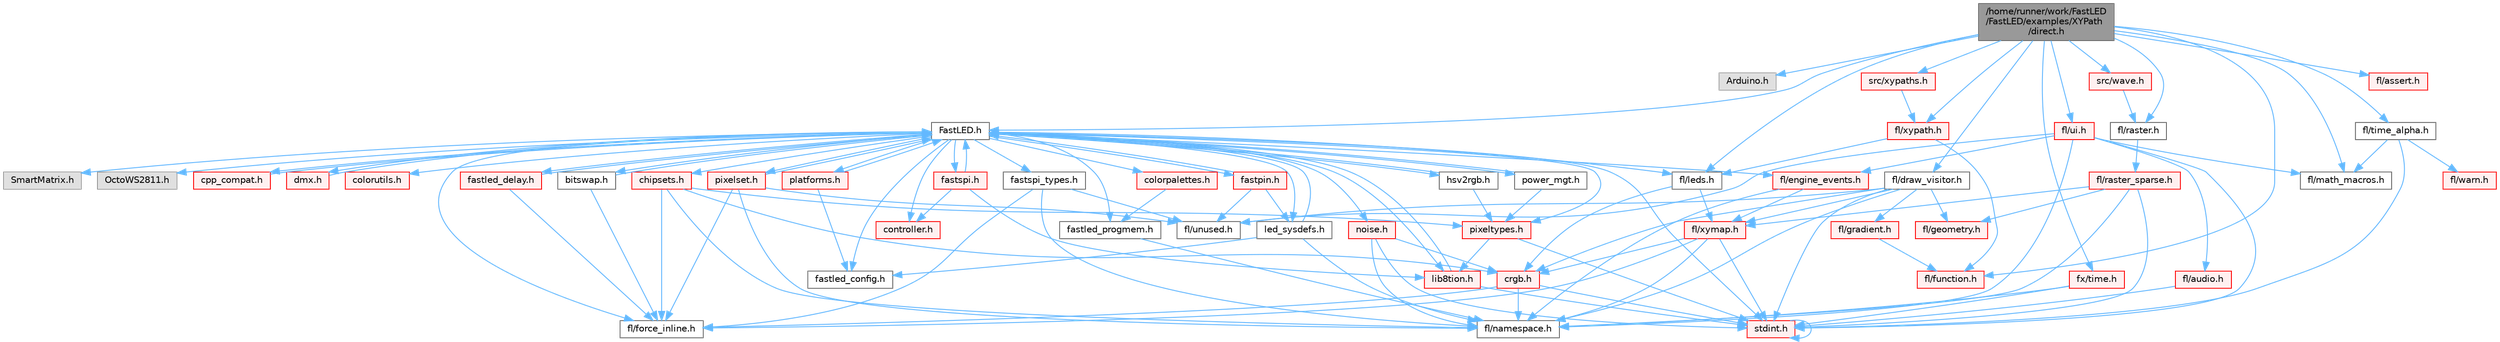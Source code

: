 digraph "/home/runner/work/FastLED/FastLED/examples/XYPath/direct.h"
{
 // INTERACTIVE_SVG=YES
 // LATEX_PDF_SIZE
  bgcolor="transparent";
  edge [fontname=Helvetica,fontsize=10,labelfontname=Helvetica,labelfontsize=10];
  node [fontname=Helvetica,fontsize=10,shape=box,height=0.2,width=0.4];
  Node1 [id="Node000001",label="/home/runner/work/FastLED\l/FastLED/examples/XYPath\l/direct.h",height=0.2,width=0.4,color="gray40", fillcolor="grey60", style="filled", fontcolor="black",tooltip=" "];
  Node1 -> Node2 [id="edge1_Node000001_Node000002",color="steelblue1",style="solid",tooltip=" "];
  Node2 [id="Node000002",label="Arduino.h",height=0.2,width=0.4,color="grey60", fillcolor="#E0E0E0", style="filled",tooltip=" "];
  Node1 -> Node3 [id="edge2_Node000001_Node000003",color="steelblue1",style="solid",tooltip=" "];
  Node3 [id="Node000003",label="FastLED.h",height=0.2,width=0.4,color="grey40", fillcolor="white", style="filled",URL="$db/d97/_fast_l_e_d_8h.html",tooltip="central include file for FastLED, defines the CFastLED class/object"];
  Node3 -> Node4 [id="edge3_Node000003_Node000004",color="steelblue1",style="solid",tooltip=" "];
  Node4 [id="Node000004",label="stdint.h",height=0.2,width=0.4,color="red", fillcolor="#FFF0F0", style="filled",URL="$df/dd8/stdint_8h.html",tooltip=" "];
  Node4 -> Node4 [id="edge4_Node000004_Node000004",color="steelblue1",style="solid",tooltip=" "];
  Node3 -> Node6 [id="edge5_Node000003_Node000006",color="steelblue1",style="solid",tooltip=" "];
  Node6 [id="Node000006",label="SmartMatrix.h",height=0.2,width=0.4,color="grey60", fillcolor="#E0E0E0", style="filled",tooltip=" "];
  Node3 -> Node7 [id="edge6_Node000003_Node000007",color="steelblue1",style="solid",tooltip=" "];
  Node7 [id="Node000007",label="OctoWS2811.h",height=0.2,width=0.4,color="grey60", fillcolor="#E0E0E0", style="filled",tooltip=" "];
  Node3 -> Node8 [id="edge7_Node000003_Node000008",color="steelblue1",style="solid",tooltip=" "];
  Node8 [id="Node000008",label="fl/force_inline.h",height=0.2,width=0.4,color="grey40", fillcolor="white", style="filled",URL="$d4/d64/force__inline_8h.html",tooltip=" "];
  Node3 -> Node9 [id="edge8_Node000003_Node000009",color="steelblue1",style="solid",tooltip=" "];
  Node9 [id="Node000009",label="cpp_compat.h",height=0.2,width=0.4,color="red", fillcolor="#FFF0F0", style="filled",URL="$d9/d13/cpp__compat_8h.html",tooltip="Compatibility functions based on C++ version."];
  Node9 -> Node3 [id="edge9_Node000009_Node000003",color="steelblue1",style="solid",tooltip=" "];
  Node3 -> Node11 [id="edge10_Node000003_Node000011",color="steelblue1",style="solid",tooltip=" "];
  Node11 [id="Node000011",label="fastled_config.h",height=0.2,width=0.4,color="grey40", fillcolor="white", style="filled",URL="$d5/d11/fastled__config_8h.html",tooltip="Contains definitions that can be used to configure FastLED at compile time."];
  Node3 -> Node12 [id="edge11_Node000003_Node000012",color="steelblue1",style="solid",tooltip=" "];
  Node12 [id="Node000012",label="led_sysdefs.h",height=0.2,width=0.4,color="grey40", fillcolor="white", style="filled",URL="$d9/d3e/led__sysdefs_8h.html",tooltip="Determines which platform system definitions to include."];
  Node12 -> Node3 [id="edge12_Node000012_Node000003",color="steelblue1",style="solid",tooltip=" "];
  Node12 -> Node11 [id="edge13_Node000012_Node000011",color="steelblue1",style="solid",tooltip=" "];
  Node12 -> Node13 [id="edge14_Node000012_Node000013",color="steelblue1",style="solid",tooltip=" "];
  Node13 [id="Node000013",label="fl/namespace.h",height=0.2,width=0.4,color="grey40", fillcolor="white", style="filled",URL="$df/d2a/namespace_8h.html",tooltip="Implements the FastLED namespace macros."];
  Node3 -> Node14 [id="edge15_Node000003_Node000014",color="steelblue1",style="solid",tooltip=" "];
  Node14 [id="Node000014",label="fastled_delay.h",height=0.2,width=0.4,color="red", fillcolor="#FFF0F0", style="filled",URL="$d0/da8/fastled__delay_8h.html",tooltip="Utility functions and classes for managing delay cycles."];
  Node14 -> Node3 [id="edge16_Node000014_Node000003",color="steelblue1",style="solid",tooltip=" "];
  Node14 -> Node8 [id="edge17_Node000014_Node000008",color="steelblue1",style="solid",tooltip=" "];
  Node3 -> Node16 [id="edge18_Node000003_Node000016",color="steelblue1",style="solid",tooltip=" "];
  Node16 [id="Node000016",label="bitswap.h",height=0.2,width=0.4,color="grey40", fillcolor="white", style="filled",URL="$de/ded/bitswap_8h.html",tooltip="Functions for doing a rotation of bits/bytes used by parallel output."];
  Node16 -> Node3 [id="edge19_Node000016_Node000003",color="steelblue1",style="solid",tooltip=" "];
  Node16 -> Node8 [id="edge20_Node000016_Node000008",color="steelblue1",style="solid",tooltip=" "];
  Node3 -> Node17 [id="edge21_Node000003_Node000017",color="steelblue1",style="solid",tooltip=" "];
  Node17 [id="Node000017",label="controller.h",height=0.2,width=0.4,color="red", fillcolor="#FFF0F0", style="filled",URL="$d2/dd9/controller_8h.html",tooltip="deprecated: base definitions used by led controllers for writing out led data"];
  Node3 -> Node69 [id="edge22_Node000003_Node000069",color="steelblue1",style="solid",tooltip=" "];
  Node69 [id="Node000069",label="fastpin.h",height=0.2,width=0.4,color="red", fillcolor="#FFF0F0", style="filled",URL="$db/d65/fastpin_8h.html",tooltip="Class base definitions for defining fast pin access."];
  Node69 -> Node3 [id="edge23_Node000069_Node000003",color="steelblue1",style="solid",tooltip=" "];
  Node69 -> Node12 [id="edge24_Node000069_Node000012",color="steelblue1",style="solid",tooltip=" "];
  Node69 -> Node56 [id="edge25_Node000069_Node000056",color="steelblue1",style="solid",tooltip=" "];
  Node56 [id="Node000056",label="fl/unused.h",height=0.2,width=0.4,color="grey40", fillcolor="white", style="filled",URL="$d8/d4b/unused_8h.html",tooltip=" "];
  Node3 -> Node70 [id="edge26_Node000003_Node000070",color="steelblue1",style="solid",tooltip=" "];
  Node70 [id="Node000070",label="fastspi_types.h",height=0.2,width=0.4,color="grey40", fillcolor="white", style="filled",URL="$d2/ddb/fastspi__types_8h.html",tooltip="Data types and constants used by SPI interfaces."];
  Node70 -> Node8 [id="edge27_Node000070_Node000008",color="steelblue1",style="solid",tooltip=" "];
  Node70 -> Node13 [id="edge28_Node000070_Node000013",color="steelblue1",style="solid",tooltip=" "];
  Node70 -> Node56 [id="edge29_Node000070_Node000056",color="steelblue1",style="solid",tooltip=" "];
  Node3 -> Node71 [id="edge30_Node000003_Node000071",color="steelblue1",style="solid",tooltip=" "];
  Node71 [id="Node000071",label="dmx.h",height=0.2,width=0.4,color="red", fillcolor="#FFF0F0", style="filled",URL="$d3/de1/dmx_8h.html",tooltip="Defines the DMX512-based LED controllers."];
  Node71 -> Node3 [id="edge31_Node000071_Node000003",color="steelblue1",style="solid",tooltip=" "];
  Node3 -> Node74 [id="edge32_Node000003_Node000074",color="steelblue1",style="solid",tooltip=" "];
  Node74 [id="Node000074",label="platforms.h",height=0.2,width=0.4,color="red", fillcolor="#FFF0F0", style="filled",URL="$da/dc9/platforms_8h.html",tooltip="Determines which platforms headers to include."];
  Node74 -> Node3 [id="edge33_Node000074_Node000003",color="steelblue1",style="solid",tooltip=" "];
  Node74 -> Node11 [id="edge34_Node000074_Node000011",color="steelblue1",style="solid",tooltip=" "];
  Node3 -> Node76 [id="edge35_Node000003_Node000076",color="steelblue1",style="solid",tooltip=" "];
  Node76 [id="Node000076",label="fastled_progmem.h",height=0.2,width=0.4,color="grey40", fillcolor="white", style="filled",URL="$df/dab/fastled__progmem_8h.html",tooltip="Wrapper definitions to allow seamless use of PROGMEM in environments that have it."];
  Node76 -> Node13 [id="edge36_Node000076_Node000013",color="steelblue1",style="solid",tooltip=" "];
  Node3 -> Node20 [id="edge37_Node000003_Node000020",color="steelblue1",style="solid",tooltip=" "];
  Node20 [id="Node000020",label="lib8tion.h",height=0.2,width=0.4,color="red", fillcolor="#FFF0F0", style="filled",URL="$df/da5/lib8tion_8h.html",tooltip="Fast, efficient 8-bit math functions specifically designed for high-performance LED programming."];
  Node20 -> Node3 [id="edge38_Node000020_Node000003",color="steelblue1",style="solid",tooltip=" "];
  Node20 -> Node4 [id="edge39_Node000020_Node000004",color="steelblue1",style="solid",tooltip=" "];
  Node3 -> Node19 [id="edge40_Node000003_Node000019",color="steelblue1",style="solid",tooltip=" "];
  Node19 [id="Node000019",label="pixeltypes.h",height=0.2,width=0.4,color="red", fillcolor="#FFF0F0", style="filled",URL="$d2/dba/pixeltypes_8h.html",tooltip="Includes defintions for RGB and HSV pixels."];
  Node19 -> Node4 [id="edge41_Node000019_Node000004",color="steelblue1",style="solid",tooltip=" "];
  Node19 -> Node20 [id="edge42_Node000019_Node000020",color="steelblue1",style="solid",tooltip=" "];
  Node3 -> Node77 [id="edge43_Node000003_Node000077",color="steelblue1",style="solid",tooltip=" "];
  Node77 [id="Node000077",label="hsv2rgb.h",height=0.2,width=0.4,color="grey40", fillcolor="white", style="filled",URL="$de/d9a/hsv2rgb_8h.html",tooltip="Functions to convert from the HSV colorspace to the RGB colorspace."];
  Node77 -> Node3 [id="edge44_Node000077_Node000003",color="steelblue1",style="solid",tooltip=" "];
  Node77 -> Node19 [id="edge45_Node000077_Node000019",color="steelblue1",style="solid",tooltip=" "];
  Node3 -> Node78 [id="edge46_Node000003_Node000078",color="steelblue1",style="solid",tooltip=" "];
  Node78 [id="Node000078",label="colorutils.h",height=0.2,width=0.4,color="red", fillcolor="#FFF0F0", style="filled",URL="$d1/dfb/colorutils_8h.html",tooltip=" "];
  Node3 -> Node84 [id="edge47_Node000003_Node000084",color="steelblue1",style="solid",tooltip=" "];
  Node84 [id="Node000084",label="pixelset.h",height=0.2,width=0.4,color="red", fillcolor="#FFF0F0", style="filled",URL="$d4/d46/pixelset_8h.html",tooltip="Declares classes for managing logical groups of LEDs."];
  Node84 -> Node8 [id="edge48_Node000084_Node000008",color="steelblue1",style="solid",tooltip=" "];
  Node84 -> Node13 [id="edge49_Node000084_Node000013",color="steelblue1",style="solid",tooltip=" "];
  Node84 -> Node56 [id="edge50_Node000084_Node000056",color="steelblue1",style="solid",tooltip=" "];
  Node84 -> Node3 [id="edge51_Node000084_Node000003",color="steelblue1",style="solid",tooltip=" "];
  Node3 -> Node86 [id="edge52_Node000003_Node000086",color="steelblue1",style="solid",tooltip=" "];
  Node86 [id="Node000086",label="colorpalettes.h",height=0.2,width=0.4,color="red", fillcolor="#FFF0F0", style="filled",URL="$dc/dcc/colorpalettes_8h.html",tooltip="Declarations for the predefined color palettes supplied by FastLED."];
  Node86 -> Node76 [id="edge53_Node000086_Node000076",color="steelblue1",style="solid",tooltip=" "];
  Node3 -> Node87 [id="edge54_Node000003_Node000087",color="steelblue1",style="solid",tooltip=" "];
  Node87 [id="Node000087",label="noise.h",height=0.2,width=0.4,color="red", fillcolor="#FFF0F0", style="filled",URL="$d1/d31/noise_8h.html",tooltip="Functions to generate and fill arrays with noise."];
  Node87 -> Node4 [id="edge55_Node000087_Node000004",color="steelblue1",style="solid",tooltip=" "];
  Node87 -> Node42 [id="edge56_Node000087_Node000042",color="steelblue1",style="solid",tooltip=" "];
  Node42 [id="Node000042",label="crgb.h",height=0.2,width=0.4,color="red", fillcolor="#FFF0F0", style="filled",URL="$db/dd1/crgb_8h.html",tooltip="Defines the red, green, and blue (RGB) pixel struct."];
  Node42 -> Node4 [id="edge57_Node000042_Node000004",color="steelblue1",style="solid",tooltip=" "];
  Node42 -> Node13 [id="edge58_Node000042_Node000013",color="steelblue1",style="solid",tooltip=" "];
  Node42 -> Node8 [id="edge59_Node000042_Node000008",color="steelblue1",style="solid",tooltip=" "];
  Node87 -> Node13 [id="edge60_Node000087_Node000013",color="steelblue1",style="solid",tooltip=" "];
  Node3 -> Node88 [id="edge61_Node000003_Node000088",color="steelblue1",style="solid",tooltip=" "];
  Node88 [id="Node000088",label="power_mgt.h",height=0.2,width=0.4,color="grey40", fillcolor="white", style="filled",URL="$dc/d5b/power__mgt_8h.html",tooltip="Functions to limit the power used by FastLED."];
  Node88 -> Node3 [id="edge62_Node000088_Node000003",color="steelblue1",style="solid",tooltip=" "];
  Node88 -> Node19 [id="edge63_Node000088_Node000019",color="steelblue1",style="solid",tooltip=" "];
  Node3 -> Node89 [id="edge64_Node000003_Node000089",color="steelblue1",style="solid",tooltip=" "];
  Node89 [id="Node000089",label="fastspi.h",height=0.2,width=0.4,color="red", fillcolor="#FFF0F0", style="filled",URL="$d6/ddc/fastspi_8h.html",tooltip="Serial peripheral interface (SPI) definitions per platform."];
  Node89 -> Node3 [id="edge65_Node000089_Node000003",color="steelblue1",style="solid",tooltip=" "];
  Node89 -> Node17 [id="edge66_Node000089_Node000017",color="steelblue1",style="solid",tooltip=" "];
  Node89 -> Node20 [id="edge67_Node000089_Node000020",color="steelblue1",style="solid",tooltip=" "];
  Node3 -> Node91 [id="edge68_Node000003_Node000091",color="steelblue1",style="solid",tooltip=" "];
  Node91 [id="Node000091",label="chipsets.h",height=0.2,width=0.4,color="red", fillcolor="#FFF0F0", style="filled",URL="$db/d66/chipsets_8h.html",tooltip="Contains the bulk of the definitions for the various LED chipsets supported."];
  Node91 -> Node19 [id="edge69_Node000091_Node000019",color="steelblue1",style="solid",tooltip=" "];
  Node91 -> Node8 [id="edge70_Node000091_Node000008",color="steelblue1",style="solid",tooltip=" "];
  Node91 -> Node42 [id="edge71_Node000091_Node000042",color="steelblue1",style="solid",tooltip=" "];
  Node91 -> Node13 [id="edge72_Node000091_Node000013",color="steelblue1",style="solid",tooltip=" "];
  Node3 -> Node57 [id="edge73_Node000003_Node000057",color="steelblue1",style="solid",tooltip=" "];
  Node57 [id="Node000057",label="fl/engine_events.h",height=0.2,width=0.4,color="red", fillcolor="#FFF0F0", style="filled",URL="$db/dc0/engine__events_8h.html",tooltip=" "];
  Node57 -> Node13 [id="edge74_Node000057_Node000013",color="steelblue1",style="solid",tooltip=" "];
  Node57 -> Node66 [id="edge75_Node000057_Node000066",color="steelblue1",style="solid",tooltip=" "];
  Node66 [id="Node000066",label="fl/xymap.h",height=0.2,width=0.4,color="red", fillcolor="#FFF0F0", style="filled",URL="$da/d61/xymap_8h.html",tooltip=" "];
  Node66 -> Node4 [id="edge76_Node000066_Node000004",color="steelblue1",style="solid",tooltip=" "];
  Node66 -> Node42 [id="edge77_Node000066_Node000042",color="steelblue1",style="solid",tooltip=" "];
  Node66 -> Node8 [id="edge78_Node000066_Node000008",color="steelblue1",style="solid",tooltip=" "];
  Node66 -> Node13 [id="edge79_Node000066_Node000013",color="steelblue1",style="solid",tooltip=" "];
  Node3 -> Node92 [id="edge80_Node000003_Node000092",color="steelblue1",style="solid",tooltip=" "];
  Node92 [id="Node000092",label="fl/leds.h",height=0.2,width=0.4,color="grey40", fillcolor="white", style="filled",URL="$da/d78/leds_8h.html",tooltip=" "];
  Node92 -> Node42 [id="edge81_Node000092_Node000042",color="steelblue1",style="solid",tooltip=" "];
  Node92 -> Node66 [id="edge82_Node000092_Node000066",color="steelblue1",style="solid",tooltip=" "];
  Node1 -> Node93 [id="edge83_Node000001_Node000093",color="steelblue1",style="solid",tooltip=" "];
  Node93 [id="Node000093",label="fl/draw_visitor.h",height=0.2,width=0.4,color="grey40", fillcolor="white", style="filled",URL="$d0/d4f/draw__visitor_8h.html",tooltip=" "];
  Node93 -> Node4 [id="edge84_Node000093_Node000004",color="steelblue1",style="solid",tooltip=" "];
  Node93 -> Node42 [id="edge85_Node000093_Node000042",color="steelblue1",style="solid",tooltip=" "];
  Node93 -> Node27 [id="edge86_Node000093_Node000027",color="steelblue1",style="solid",tooltip=" "];
  Node27 [id="Node000027",label="fl/geometry.h",height=0.2,width=0.4,color="red", fillcolor="#FFF0F0", style="filled",URL="$d4/d67/geometry_8h.html",tooltip=" "];
  Node93 -> Node94 [id="edge87_Node000093_Node000094",color="steelblue1",style="solid",tooltip=" "];
  Node94 [id="Node000094",label="fl/gradient.h",height=0.2,width=0.4,color="red", fillcolor="#FFF0F0", style="filled",URL="$db/dfe/gradient_8h.html",tooltip=" "];
  Node94 -> Node95 [id="edge88_Node000094_Node000095",color="steelblue1",style="solid",tooltip=" "];
  Node95 [id="Node000095",label="fl/function.h",height=0.2,width=0.4,color="red", fillcolor="#FFF0F0", style="filled",URL="$dd/d67/function_8h.html",tooltip=" "];
  Node93 -> Node13 [id="edge89_Node000093_Node000013",color="steelblue1",style="solid",tooltip=" "];
  Node93 -> Node56 [id="edge90_Node000093_Node000056",color="steelblue1",style="solid",tooltip=" "];
  Node93 -> Node66 [id="edge91_Node000093_Node000066",color="steelblue1",style="solid",tooltip=" "];
  Node1 -> Node31 [id="edge92_Node000001_Node000031",color="steelblue1",style="solid",tooltip=" "];
  Node31 [id="Node000031",label="fl/math_macros.h",height=0.2,width=0.4,color="grey40", fillcolor="white", style="filled",URL="$d8/db8/math__macros_8h.html",tooltip=" "];
  Node1 -> Node98 [id="edge93_Node000001_Node000098",color="steelblue1",style="solid",tooltip=" "];
  Node98 [id="Node000098",label="fl/raster.h",height=0.2,width=0.4,color="grey40", fillcolor="white", style="filled",URL="$d1/d1e/raster_8h.html",tooltip=" "];
  Node98 -> Node99 [id="edge94_Node000098_Node000099",color="steelblue1",style="solid",tooltip=" "];
  Node99 [id="Node000099",label="fl/raster_sparse.h",height=0.2,width=0.4,color="red", fillcolor="#FFF0F0", style="filled",URL="$d4/df9/raster__sparse_8h.html",tooltip=" "];
  Node99 -> Node4 [id="edge95_Node000099_Node000004",color="steelblue1",style="solid",tooltip=" "];
  Node99 -> Node27 [id="edge96_Node000099_Node000027",color="steelblue1",style="solid",tooltip=" "];
  Node99 -> Node13 [id="edge97_Node000099_Node000013",color="steelblue1",style="solid",tooltip=" "];
  Node99 -> Node66 [id="edge98_Node000099_Node000066",color="steelblue1",style="solid",tooltip=" "];
  Node1 -> Node110 [id="edge99_Node000001_Node000110",color="steelblue1",style="solid",tooltip=" "];
  Node110 [id="Node000110",label="fl/time_alpha.h",height=0.2,width=0.4,color="grey40", fillcolor="white", style="filled",URL="$d0/d87/time__alpha_8h.html",tooltip=" "];
  Node110 -> Node4 [id="edge100_Node000110_Node000004",color="steelblue1",style="solid",tooltip=" "];
  Node110 -> Node31 [id="edge101_Node000110_Node000031",color="steelblue1",style="solid",tooltip=" "];
  Node110 -> Node106 [id="edge102_Node000110_Node000106",color="steelblue1",style="solid",tooltip=" "];
  Node106 [id="Node000106",label="fl/warn.h",height=0.2,width=0.4,color="red", fillcolor="#FFF0F0", style="filled",URL="$de/d77/warn_8h.html",tooltip=" "];
  Node1 -> Node111 [id="edge103_Node000001_Node000111",color="steelblue1",style="solid",tooltip=" "];
  Node111 [id="Node000111",label="fl/ui.h",height=0.2,width=0.4,color="red", fillcolor="#FFF0F0", style="filled",URL="$d9/d3b/ui_8h.html",tooltip=" "];
  Node111 -> Node4 [id="edge104_Node000111_Node000004",color="steelblue1",style="solid",tooltip=" "];
  Node111 -> Node112 [id="edge105_Node000111_Node000112",color="steelblue1",style="solid",tooltip=" "];
  Node112 [id="Node000112",label="fl/audio.h",height=0.2,width=0.4,color="red", fillcolor="#FFF0F0", style="filled",URL="$da/d09/audio_8h.html",tooltip=" "];
  Node112 -> Node4 [id="edge106_Node000112_Node000004",color="steelblue1",style="solid",tooltip=" "];
  Node111 -> Node57 [id="edge107_Node000111_Node000057",color="steelblue1",style="solid",tooltip=" "];
  Node111 -> Node31 [id="edge108_Node000111_Node000031",color="steelblue1",style="solid",tooltip=" "];
  Node111 -> Node13 [id="edge109_Node000111_Node000013",color="steelblue1",style="solid",tooltip=" "];
  Node111 -> Node56 [id="edge110_Node000111_Node000056",color="steelblue1",style="solid",tooltip=" "];
  Node1 -> Node117 [id="edge111_Node000001_Node000117",color="steelblue1",style="solid",tooltip=" "];
  Node117 [id="Node000117",label="fl/xypath.h",height=0.2,width=0.4,color="red", fillcolor="#FFF0F0", style="filled",URL="$d5/df2/xypath_8h.html",tooltip=" "];
  Node117 -> Node95 [id="edge112_Node000117_Node000095",color="steelblue1",style="solid",tooltip=" "];
  Node117 -> Node92 [id="edge113_Node000117_Node000092",color="steelblue1",style="solid",tooltip=" "];
  Node1 -> Node121 [id="edge114_Node000001_Node000121",color="steelblue1",style="solid",tooltip=" "];
  Node121 [id="Node000121",label="fx/time.h",height=0.2,width=0.4,color="red", fillcolor="#FFF0F0", style="filled",URL="$de/df7/time_8h.html",tooltip=" "];
  Node121 -> Node4 [id="edge115_Node000121_Node000004",color="steelblue1",style="solid",tooltip=" "];
  Node121 -> Node13 [id="edge116_Node000121_Node000013",color="steelblue1",style="solid",tooltip=" "];
  Node1 -> Node92 [id="edge117_Node000001_Node000092",color="steelblue1",style="solid",tooltip=" "];
  Node1 -> Node122 [id="edge118_Node000001_Node000122",color="steelblue1",style="solid",tooltip=" "];
  Node122 [id="Node000122",label="src/xypaths.h",height=0.2,width=0.4,color="red", fillcolor="#FFF0F0", style="filled",URL="$d7/d5e/_x_y_path_2src_2xypaths_8h.html",tooltip=" "];
  Node122 -> Node117 [id="edge119_Node000122_Node000117",color="steelblue1",style="solid",tooltip=" "];
  Node1 -> Node123 [id="edge120_Node000001_Node000123",color="steelblue1",style="solid",tooltip=" "];
  Node123 [id="Node000123",label="src/wave.h",height=0.2,width=0.4,color="red", fillcolor="#FFF0F0", style="filled",URL="$db/dd3/examples_2_x_y_path_2src_2wave_8h.html",tooltip=" "];
  Node123 -> Node98 [id="edge121_Node000123_Node000098",color="steelblue1",style="solid",tooltip=" "];
  Node1 -> Node95 [id="edge122_Node000001_Node000095",color="steelblue1",style="solid",tooltip=" "];
  Node1 -> Node62 [id="edge123_Node000001_Node000062",color="steelblue1",style="solid",tooltip=" "];
  Node62 [id="Node000062",label="fl/assert.h",height=0.2,width=0.4,color="red", fillcolor="#FFF0F0", style="filled",URL="$dc/da7/assert_8h.html",tooltip=" "];
}
